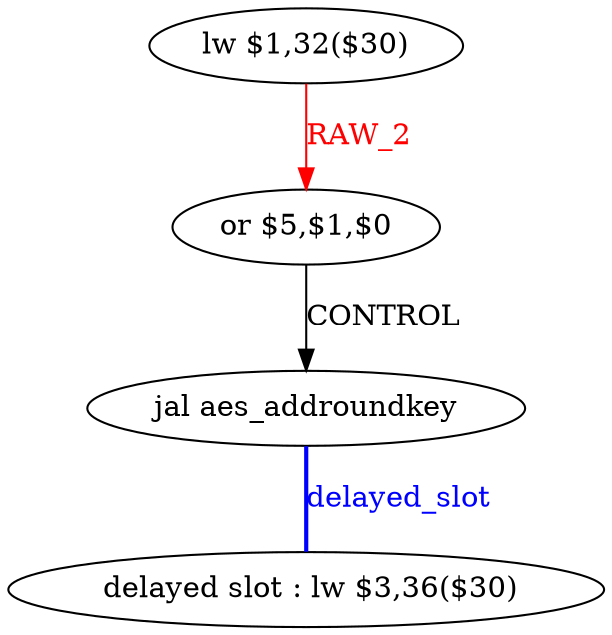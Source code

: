 digraph G1 {
node [shape = ellipse];
i3 [label = " delayed slot : lw $3,36($30)"] ;
i2 ->  i3 [style = bold, dir= none, fontcolor = blue, color = blue, label= "delayed_slot"];
i2 [label = "jal aes_addroundkey"] ;
i0 [label = "lw $1,32($30)"] ;
i0 ->  i1 [color = red, fontcolor = red, label= "RAW_2"];
i1 [label = "or $5,$1,$0"] ;
i1 ->  i2 [label= "CONTROL"];
}
